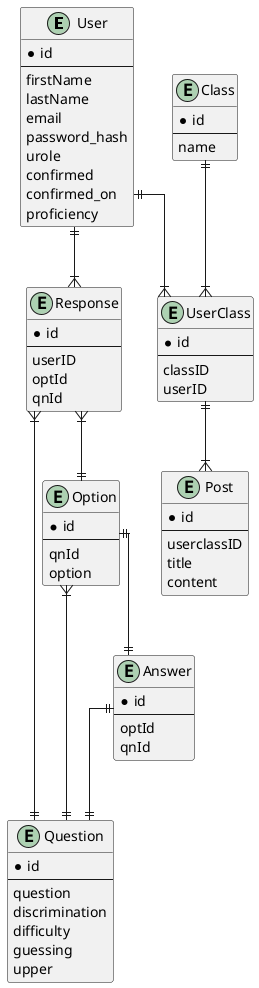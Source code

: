 @startuml
' avoid problems with angled crows feet
skinparam linetype ortho

entity User {
*id
--
firstName
lastName
email
password_hash
urole
confirmed
confirmed_on
proficiency
}

entity Response {
*id
--
userID
optId
qnId
}

entity Question {
*id
--
question
discrimination
difficulty
guessing
upper
}

entity Option {
*id
--
qnId
option
}

entity Answer {
*id
--
optId
qnId
}

entity Post {
*id
--
userclassID
title
content
}

entity Class {
*id
--
name
}

entity UserClass {
*id
--
classID
userID
}

User ||--|{ Response

Response }|--|| Option
Response }|--|| Question
Option }|--|| Question
Answer ||--|| Question
Option ||--|| Answer


User ||--|{ UserClass
Class ||--|{ UserClass
UserClass ||--|{ Post

@enduml
